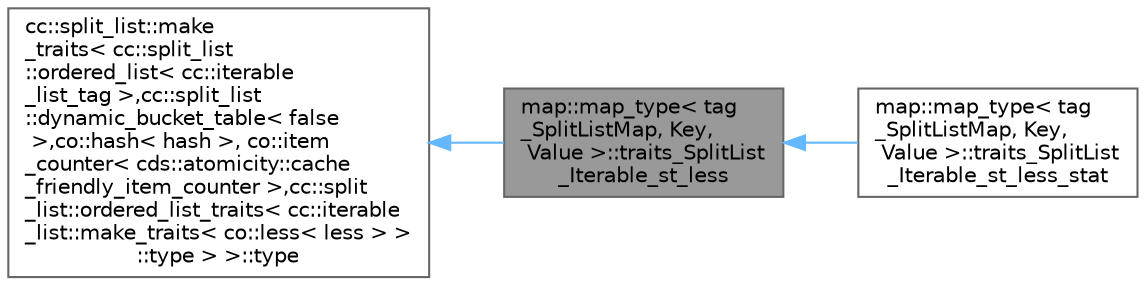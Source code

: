 digraph "map::map_type&lt; tag_SplitListMap, Key, Value &gt;::traits_SplitList_Iterable_st_less"
{
 // LATEX_PDF_SIZE
  bgcolor="transparent";
  edge [fontname=Helvetica,fontsize=10,labelfontname=Helvetica,labelfontsize=10];
  node [fontname=Helvetica,fontsize=10,shape=box,height=0.2,width=0.4];
  rankdir="LR";
  Node1 [id="Node000001",label="map::map_type\< tag\l_SplitListMap, Key,\l Value \>::traits_SplitList\l_Iterable_st_less",height=0.2,width=0.4,color="gray40", fillcolor="grey60", style="filled", fontcolor="black",tooltip=" "];
  Node2 -> Node1 [id="edge3_Node000001_Node000002",dir="back",color="steelblue1",style="solid",tooltip=" "];
  Node2 [id="Node000002",label="cc::split_list::make\l_traits\< cc::split_list\l::ordered_list\< cc::iterable\l_list_tag \>,cc::split_list\l::dynamic_bucket_table\< false\l \>,co::hash\< hash \>, co::item\l_counter\< cds::atomicity::cache\l_friendly_item_counter \>,cc::split\l_list::ordered_list_traits\< cc::iterable\l_list::make_traits\< co::less\< less \> \>\l::type \> \>::type",height=0.2,width=0.4,color="gray40", fillcolor="white", style="filled",tooltip=" "];
  Node1 -> Node3 [id="edge4_Node000001_Node000003",dir="back",color="steelblue1",style="solid",tooltip=" "];
  Node3 [id="Node000003",label="map::map_type\< tag\l_SplitListMap, Key,\l Value \>::traits_SplitList\l_Iterable_st_less_stat",height=0.2,width=0.4,color="gray40", fillcolor="white", style="filled",URL="$structmap_1_1map__type_3_01tag___split_list_map_00_01_key_00_01_value_01_4_1_1traits___split_list___iterable__st__less__stat.html",tooltip=" "];
}
